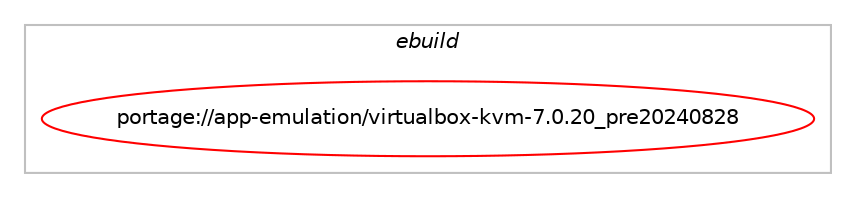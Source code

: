 digraph prolog {

# *************
# Graph options
# *************

newrank=true;
concentrate=true;
compound=true;
graph [rankdir=LR,fontname=Helvetica,fontsize=10,ranksep=1.5];#, ranksep=2.5, nodesep=0.2];
edge  [arrowhead=vee];
node  [fontname=Helvetica,fontsize=10];

# **********
# The ebuild
# **********

subgraph cluster_leftcol {
color=gray;
label=<<i>ebuild</i>>;
id [label="portage://app-emulation/virtualbox-kvm-7.0.20_pre20240828", color=red, width=4, href="../app-emulation/virtualbox-kvm-7.0.20_pre20240828.svg"];
}

# ****************
# The dependencies
# ****************

subgraph cluster_midcol {
color=gray;
label=<<i>dependencies</i>>;
subgraph cluster_compile {
fillcolor="#eeeeee";
style=filled;
label=<<i>compile</i>>;
# *** BEGIN UNKNOWN DEPENDENCY TYPE (TODO) ***
# id -> equal(use_conditional_group(positive,alsa,portage://app-emulation/virtualbox-kvm-7.0.20_pre20240828,[package_dependency(portage://app-emulation/virtualbox-kvm-7.0.20_pre20240828,install,no,media-libs,alsa-lib,greaterequal,[1.0.13,,,1.0.13],[],[])]))
# *** END UNKNOWN DEPENDENCY TYPE (TODO) ***

# *** BEGIN UNKNOWN DEPENDENCY TYPE (TODO) ***
# id -> equal(use_conditional_group(positive,dbus,portage://app-emulation/virtualbox-kvm-7.0.20_pre20240828,[package_dependency(portage://app-emulation/virtualbox-kvm-7.0.20_pre20240828,install,no,sys-apps,dbus,none,[,,],[],[])]))
# *** END UNKNOWN DEPENDENCY TYPE (TODO) ***

# *** BEGIN UNKNOWN DEPENDENCY TYPE (TODO) ***
# id -> equal(use_conditional_group(positive,gui,portage://app-emulation/virtualbox-kvm-7.0.20_pre20240828,[package_dependency(portage://app-emulation/virtualbox-kvm-7.0.20_pre20240828,install,no,dev-qt,qtcore,none,[,,],[slot(5)],[]),package_dependency(portage://app-emulation/virtualbox-kvm-7.0.20_pre20240828,install,no,dev-qt,qtdbus,none,[,,],[slot(5)],[]),package_dependency(portage://app-emulation/virtualbox-kvm-7.0.20_pre20240828,install,no,dev-qt,qtgui,none,[,,],[slot(5)],[]),package_dependency(portage://app-emulation/virtualbox-kvm-7.0.20_pre20240828,install,no,dev-qt,qthelp,none,[,,],[slot(5)],[]),package_dependency(portage://app-emulation/virtualbox-kvm-7.0.20_pre20240828,install,no,dev-qt,qtprintsupport,none,[,,],[slot(5)],[]),package_dependency(portage://app-emulation/virtualbox-kvm-7.0.20_pre20240828,install,no,dev-qt,qtwidgets,none,[,,],[slot(5)],[]),package_dependency(portage://app-emulation/virtualbox-kvm-7.0.20_pre20240828,install,no,dev-qt,qtx11extras,none,[,,],[slot(5)],[]),package_dependency(portage://app-emulation/virtualbox-kvm-7.0.20_pre20240828,install,no,dev-qt,qtxml,none,[,,],[slot(5)],[]),package_dependency(portage://app-emulation/virtualbox-kvm-7.0.20_pre20240828,install,no,x11-libs,libX11,none,[,,],[],[]),package_dependency(portage://app-emulation/virtualbox-kvm-7.0.20_pre20240828,install,no,x11-libs,libXt,none,[,,],[],[]),use_conditional_group(positive,opengl,portage://app-emulation/virtualbox-kvm-7.0.20_pre20240828,[package_dependency(portage://app-emulation/virtualbox-kvm-7.0.20_pre20240828,install,no,dev-qt,qtopengl,none,[,,],[slot(5)],[])])]))
# *** END UNKNOWN DEPENDENCY TYPE (TODO) ***

# *** BEGIN UNKNOWN DEPENDENCY TYPE (TODO) ***
# id -> equal(use_conditional_group(positive,gui,portage://app-emulation/virtualbox-kvm-7.0.20_pre20240828,[package_dependency(portage://app-emulation/virtualbox-kvm-7.0.20_pre20240828,install,no,x11-base,xorg-proto,none,[,,],[],[]),package_dependency(portage://app-emulation/virtualbox-kvm-7.0.20_pre20240828,install,no,x11-libs,libxcb,none,[,,],any_same_slot,[]),package_dependency(portage://app-emulation/virtualbox-kvm-7.0.20_pre20240828,install,no,x11-libs,libXcursor,none,[,,],[],[]),package_dependency(portage://app-emulation/virtualbox-kvm-7.0.20_pre20240828,install,no,x11-libs,libXext,none,[,,],[],[]),package_dependency(portage://app-emulation/virtualbox-kvm-7.0.20_pre20240828,install,no,x11-libs,libXinerama,none,[,,],[],[]),package_dependency(portage://app-emulation/virtualbox-kvm-7.0.20_pre20240828,install,no,x11-libs,libXmu,none,[,,],[],[]),package_dependency(portage://app-emulation/virtualbox-kvm-7.0.20_pre20240828,install,no,x11-libs,libXrandr,none,[,,],[],[])]))
# *** END UNKNOWN DEPENDENCY TYPE (TODO) ***

# *** BEGIN UNKNOWN DEPENDENCY TYPE (TODO) ***
# id -> equal(use_conditional_group(positive,java,portage://app-emulation/virtualbox-kvm-7.0.20_pre20240828,[package_dependency(portage://app-emulation/virtualbox-kvm-7.0.20_pre20240828,install,no,dev-java,java-config,greaterequal,[2.2.0,,-r3,2.2.0-r3],[],[])]))
# *** END UNKNOWN DEPENDENCY TYPE (TODO) ***

# *** BEGIN UNKNOWN DEPENDENCY TYPE (TODO) ***
# id -> equal(use_conditional_group(positive,java,portage://app-emulation/virtualbox-kvm-7.0.20_pre20240828,[package_dependency(portage://app-emulation/virtualbox-kvm-7.0.20_pre20240828,install,no,virtual,jdk,none,[,,],[slot(1.8)],[])]))
# *** END UNKNOWN DEPENDENCY TYPE (TODO) ***

# *** BEGIN UNKNOWN DEPENDENCY TYPE (TODO) ***
# id -> equal(use_conditional_group(positive,lvm,portage://app-emulation/virtualbox-kvm-7.0.20_pre20240828,[package_dependency(portage://app-emulation/virtualbox-kvm-7.0.20_pre20240828,install,no,sys-fs,lvm2,none,[,,],[],[])]))
# *** END UNKNOWN DEPENDENCY TYPE (TODO) ***

# *** BEGIN UNKNOWN DEPENDENCY TYPE (TODO) ***
# id -> equal(use_conditional_group(positive,opengl,portage://app-emulation/virtualbox-kvm-7.0.20_pre20240828,[package_dependency(portage://app-emulation/virtualbox-kvm-7.0.20_pre20240828,install,no,media-libs,libglvnd,none,[,,],[],[use(enable(X),none)]),package_dependency(portage://app-emulation/virtualbox-kvm-7.0.20_pre20240828,install,no,media-libs,vulkan-loader,none,[,,],[],[]),package_dependency(portage://app-emulation/virtualbox-kvm-7.0.20_pre20240828,install,no,x11-libs,libX11,none,[,,],[],[]),package_dependency(portage://app-emulation/virtualbox-kvm-7.0.20_pre20240828,install,no,x11-libs,libXt,none,[,,],[],[])]))
# *** END UNKNOWN DEPENDENCY TYPE (TODO) ***

# *** BEGIN UNKNOWN DEPENDENCY TYPE (TODO) ***
# id -> equal(use_conditional_group(positive,opengl,portage://app-emulation/virtualbox-kvm-7.0.20_pre20240828,[package_dependency(portage://app-emulation/virtualbox-kvm-7.0.20_pre20240828,install,no,x11-base,xorg-proto,none,[,,],[],[]),package_dependency(portage://app-emulation/virtualbox-kvm-7.0.20_pre20240828,install,no,x11-libs,libXcursor,none,[,,],[],[]),package_dependency(portage://app-emulation/virtualbox-kvm-7.0.20_pre20240828,install,no,x11-libs,libXinerama,none,[,,],[],[]),package_dependency(portage://app-emulation/virtualbox-kvm-7.0.20_pre20240828,install,no,x11-libs,libXmu,none,[,,],[],[]),package_dependency(portage://app-emulation/virtualbox-kvm-7.0.20_pre20240828,install,no,x11-libs,libXrandr,none,[,,],[],[]),package_dependency(portage://app-emulation/virtualbox-kvm-7.0.20_pre20240828,install,no,virtual,glu,none,[,,],[],[])]))
# *** END UNKNOWN DEPENDENCY TYPE (TODO) ***

# *** BEGIN UNKNOWN DEPENDENCY TYPE (TODO) ***
# id -> equal(use_conditional_group(positive,pam,portage://app-emulation/virtualbox-kvm-7.0.20_pre20240828,[package_dependency(portage://app-emulation/virtualbox-kvm-7.0.20_pre20240828,install,no,sys-libs,pam,none,[,,],[],[])]))
# *** END UNKNOWN DEPENDENCY TYPE (TODO) ***

# *** BEGIN UNKNOWN DEPENDENCY TYPE (TODO) ***
# id -> equal(use_conditional_group(positive,pulseaudio,portage://app-emulation/virtualbox-kvm-7.0.20_pre20240828,[package_dependency(portage://app-emulation/virtualbox-kvm-7.0.20_pre20240828,install,no,media-libs,libpulse,none,[,,],[],[])]))
# *** END UNKNOWN DEPENDENCY TYPE (TODO) ***

# *** BEGIN UNKNOWN DEPENDENCY TYPE (TODO) ***
# id -> equal(use_conditional_group(positive,python,portage://app-emulation/virtualbox-kvm-7.0.20_pre20240828,[use_conditional_group(positive,python_single_target_python3_10,portage://app-emulation/virtualbox-kvm-7.0.20_pre20240828,[package_dependency(portage://app-emulation/virtualbox-kvm-7.0.20_pre20240828,install,no,dev-lang,python,none,[,,],[slot(3.10)],[])]),use_conditional_group(positive,python_single_target_python3_11,portage://app-emulation/virtualbox-kvm-7.0.20_pre20240828,[package_dependency(portage://app-emulation/virtualbox-kvm-7.0.20_pre20240828,install,no,dev-lang,python,none,[,,],[slot(3.11)],[])])]))
# *** END UNKNOWN DEPENDENCY TYPE (TODO) ***

# *** BEGIN UNKNOWN DEPENDENCY TYPE (TODO) ***
# id -> equal(use_conditional_group(positive,sdl,portage://app-emulation/virtualbox-kvm-7.0.20_pre20240828,[package_dependency(portage://app-emulation/virtualbox-kvm-7.0.20_pre20240828,install,no,media-libs,libsdl2,none,[,,],[],[use(enable(X),none),use(enable(video),none)]),package_dependency(portage://app-emulation/virtualbox-kvm-7.0.20_pre20240828,install,no,x11-libs,libX11,none,[,,],[],[]),package_dependency(portage://app-emulation/virtualbox-kvm-7.0.20_pre20240828,install,no,x11-libs,libXcursor,none,[,,],[],[]),package_dependency(portage://app-emulation/virtualbox-kvm-7.0.20_pre20240828,install,no,x11-libs,libXt,none,[,,],[],[])]))
# *** END UNKNOWN DEPENDENCY TYPE (TODO) ***

# *** BEGIN UNKNOWN DEPENDENCY TYPE (TODO) ***
# id -> equal(use_conditional_group(positive,sdl,portage://app-emulation/virtualbox-kvm-7.0.20_pre20240828,[package_dependency(portage://app-emulation/virtualbox-kvm-7.0.20_pre20240828,install,no,x11-libs,libXinerama,none,[,,],[],[])]))
# *** END UNKNOWN DEPENDENCY TYPE (TODO) ***

# *** BEGIN UNKNOWN DEPENDENCY TYPE (TODO) ***
# id -> equal(use_conditional_group(positive,udev,portage://app-emulation/virtualbox-kvm-7.0.20_pre20240828,[package_dependency(portage://app-emulation/virtualbox-kvm-7.0.20_pre20240828,install,no,virtual,udev,greaterequal,[171,,,171],[],[])]))
# *** END UNKNOWN DEPENDENCY TYPE (TODO) ***

# *** BEGIN UNKNOWN DEPENDENCY TYPE (TODO) ***
# id -> equal(use_conditional_group(positive,vboxwebsrv,portage://app-emulation/virtualbox-kvm-7.0.20_pre20240828,[package_dependency(portage://app-emulation/virtualbox-kvm-7.0.20_pre20240828,install,no,net-libs,gsoap,none,[,,],[],[use(disable(gnutls),negative),use(optenable(debug),none)])]))
# *** END UNKNOWN DEPENDENCY TYPE (TODO) ***

# *** BEGIN UNKNOWN DEPENDENCY TYPE (TODO) ***
# id -> equal(use_conditional_group(positive,vde,portage://app-emulation/virtualbox-kvm-7.0.20_pre20240828,[package_dependency(portage://app-emulation/virtualbox-kvm-7.0.20_pre20240828,install,no,net-misc,vde,none,[,,],[],[])]))
# *** END UNKNOWN DEPENDENCY TYPE (TODO) ***

# *** BEGIN UNKNOWN DEPENDENCY TYPE (TODO) ***
# id -> equal(use_conditional_group(positive,vnc,portage://app-emulation/virtualbox-kvm-7.0.20_pre20240828,[package_dependency(portage://app-emulation/virtualbox-kvm-7.0.20_pre20240828,install,no,net-libs,libvncserver,greaterequal,[0.9.9,,,0.9.9],[],[])]))
# *** END UNKNOWN DEPENDENCY TYPE (TODO) ***

# *** BEGIN UNKNOWN DEPENDENCY TYPE (TODO) ***
# id -> equal(package_dependency(portage://app-emulation/virtualbox-kvm-7.0.20_pre20240828,install,no,acct-group,vboxusers,none,[,,],[],[]))
# *** END UNKNOWN DEPENDENCY TYPE (TODO) ***

# *** BEGIN UNKNOWN DEPENDENCY TYPE (TODO) ***
# id -> equal(package_dependency(portage://app-emulation/virtualbox-kvm-7.0.20_pre20240828,install,no,dev-libs,libtpms,none,[,,],[],[]))
# *** END UNKNOWN DEPENDENCY TYPE (TODO) ***

# *** BEGIN UNKNOWN DEPENDENCY TYPE (TODO) ***
# id -> equal(package_dependency(portage://app-emulation/virtualbox-kvm-7.0.20_pre20240828,install,no,dev-libs,libxml2,none,[,,],[],[]))
# *** END UNKNOWN DEPENDENCY TYPE (TODO) ***

# *** BEGIN UNKNOWN DEPENDENCY TYPE (TODO) ***
# id -> equal(package_dependency(portage://app-emulation/virtualbox-kvm-7.0.20_pre20240828,install,no,dev-libs,libxslt,greaterequal,[1.1.19,,,1.1.19],[],[]))
# *** END UNKNOWN DEPENDENCY TYPE (TODO) ***

# *** BEGIN UNKNOWN DEPENDENCY TYPE (TODO) ***
# id -> equal(package_dependency(portage://app-emulation/virtualbox-kvm-7.0.20_pre20240828,install,no,dev-libs,openssl,none,[,,],[slot(0),equal],[]))
# *** END UNKNOWN DEPENDENCY TYPE (TODO) ***

# *** BEGIN UNKNOWN DEPENDENCY TYPE (TODO) ***
# id -> equal(package_dependency(portage://app-emulation/virtualbox-kvm-7.0.20_pre20240828,install,no,media-libs,libpng,none,[,,],[slot(0),equal],[]))
# *** END UNKNOWN DEPENDENCY TYPE (TODO) ***

# *** BEGIN UNKNOWN DEPENDENCY TYPE (TODO) ***
# id -> equal(package_dependency(portage://app-emulation/virtualbox-kvm-7.0.20_pre20240828,install,no,media-libs,libvpx,none,[,,],[slot(0),equal],[]))
# *** END UNKNOWN DEPENDENCY TYPE (TODO) ***

# *** BEGIN UNKNOWN DEPENDENCY TYPE (TODO) ***
# id -> equal(package_dependency(portage://app-emulation/virtualbox-kvm-7.0.20_pre20240828,install,no,net-misc,curl,none,[,,],[],[]))
# *** END UNKNOWN DEPENDENCY TYPE (TODO) ***

# *** BEGIN UNKNOWN DEPENDENCY TYPE (TODO) ***
# id -> equal(package_dependency(portage://app-emulation/virtualbox-kvm-7.0.20_pre20240828,install,no,sys-libs,zlib,none,[,,],[],[]))
# *** END UNKNOWN DEPENDENCY TYPE (TODO) ***

# *** BEGIN UNKNOWN DEPENDENCY TYPE (TODO) ***
# id -> equal(package_dependency(portage://app-emulation/virtualbox-kvm-7.0.20_pre20240828,install,no,virtual,libcrypt,none,[,,],any_same_slot,[]))
# *** END UNKNOWN DEPENDENCY TYPE (TODO) ***

}
subgraph cluster_compileandrun {
fillcolor="#eeeeee";
style=filled;
label=<<i>compile and run</i>>;
}
subgraph cluster_run {
fillcolor="#eeeeee";
style=filled;
label=<<i>run</i>>;
# *** BEGIN UNKNOWN DEPENDENCY TYPE (TODO) ***
# id -> equal(use_conditional_group(positive,dbus,portage://app-emulation/virtualbox-kvm-7.0.20_pre20240828,[package_dependency(portage://app-emulation/virtualbox-kvm-7.0.20_pre20240828,run,no,sys-apps,dbus,none,[,,],[],[])]))
# *** END UNKNOWN DEPENDENCY TYPE (TODO) ***

# *** BEGIN UNKNOWN DEPENDENCY TYPE (TODO) ***
# id -> equal(use_conditional_group(positive,gui,portage://app-emulation/virtualbox-kvm-7.0.20_pre20240828,[package_dependency(portage://app-emulation/virtualbox-kvm-7.0.20_pre20240828,run,no,dev-qt,qtcore,none,[,,],[slot(5)],[]),package_dependency(portage://app-emulation/virtualbox-kvm-7.0.20_pre20240828,run,no,dev-qt,qtdbus,none,[,,],[slot(5)],[]),package_dependency(portage://app-emulation/virtualbox-kvm-7.0.20_pre20240828,run,no,dev-qt,qtgui,none,[,,],[slot(5)],[]),package_dependency(portage://app-emulation/virtualbox-kvm-7.0.20_pre20240828,run,no,dev-qt,qthelp,none,[,,],[slot(5)],[]),package_dependency(portage://app-emulation/virtualbox-kvm-7.0.20_pre20240828,run,no,dev-qt,qtprintsupport,none,[,,],[slot(5)],[]),package_dependency(portage://app-emulation/virtualbox-kvm-7.0.20_pre20240828,run,no,dev-qt,qtwidgets,none,[,,],[slot(5)],[]),package_dependency(portage://app-emulation/virtualbox-kvm-7.0.20_pre20240828,run,no,dev-qt,qtx11extras,none,[,,],[slot(5)],[]),package_dependency(portage://app-emulation/virtualbox-kvm-7.0.20_pre20240828,run,no,dev-qt,qtxml,none,[,,],[slot(5)],[]),package_dependency(portage://app-emulation/virtualbox-kvm-7.0.20_pre20240828,run,no,x11-libs,libX11,none,[,,],[],[]),package_dependency(portage://app-emulation/virtualbox-kvm-7.0.20_pre20240828,run,no,x11-libs,libXt,none,[,,],[],[]),use_conditional_group(positive,opengl,portage://app-emulation/virtualbox-kvm-7.0.20_pre20240828,[package_dependency(portage://app-emulation/virtualbox-kvm-7.0.20_pre20240828,run,no,dev-qt,qtopengl,none,[,,],[slot(5)],[])])]))
# *** END UNKNOWN DEPENDENCY TYPE (TODO) ***

# *** BEGIN UNKNOWN DEPENDENCY TYPE (TODO) ***
# id -> equal(use_conditional_group(positive,gui,portage://app-emulation/virtualbox-kvm-7.0.20_pre20240828,[package_dependency(portage://app-emulation/virtualbox-kvm-7.0.20_pre20240828,run,no,x11-libs,libxcb,none,[,,],any_same_slot,[])]))
# *** END UNKNOWN DEPENDENCY TYPE (TODO) ***

# *** BEGIN UNKNOWN DEPENDENCY TYPE (TODO) ***
# id -> equal(use_conditional_group(positive,java,portage://app-emulation/virtualbox-kvm-7.0.20_pre20240828,[package_dependency(portage://app-emulation/virtualbox-kvm-7.0.20_pre20240828,run,no,dev-java,java-config,greaterequal,[2.2.0,,-r3,2.2.0-r3],[],[])]))
# *** END UNKNOWN DEPENDENCY TYPE (TODO) ***

# *** BEGIN UNKNOWN DEPENDENCY TYPE (TODO) ***
# id -> equal(use_conditional_group(positive,java,portage://app-emulation/virtualbox-kvm-7.0.20_pre20240828,[package_dependency(portage://app-emulation/virtualbox-kvm-7.0.20_pre20240828,run,no,virtual,jre,none,[,,],[slot(1.8)],[])]))
# *** END UNKNOWN DEPENDENCY TYPE (TODO) ***

# *** BEGIN UNKNOWN DEPENDENCY TYPE (TODO) ***
# id -> equal(use_conditional_group(positive,lvm,portage://app-emulation/virtualbox-kvm-7.0.20_pre20240828,[package_dependency(portage://app-emulation/virtualbox-kvm-7.0.20_pre20240828,run,no,sys-fs,lvm2,none,[,,],[],[])]))
# *** END UNKNOWN DEPENDENCY TYPE (TODO) ***

# *** BEGIN UNKNOWN DEPENDENCY TYPE (TODO) ***
# id -> equal(use_conditional_group(positive,opengl,portage://app-emulation/virtualbox-kvm-7.0.20_pre20240828,[package_dependency(portage://app-emulation/virtualbox-kvm-7.0.20_pre20240828,run,no,media-libs,libglvnd,none,[,,],[],[use(enable(X),none)]),package_dependency(portage://app-emulation/virtualbox-kvm-7.0.20_pre20240828,run,no,media-libs,vulkan-loader,none,[,,],[],[]),package_dependency(portage://app-emulation/virtualbox-kvm-7.0.20_pre20240828,run,no,x11-libs,libX11,none,[,,],[],[]),package_dependency(portage://app-emulation/virtualbox-kvm-7.0.20_pre20240828,run,no,x11-libs,libXt,none,[,,],[],[])]))
# *** END UNKNOWN DEPENDENCY TYPE (TODO) ***

# *** BEGIN UNKNOWN DEPENDENCY TYPE (TODO) ***
# id -> equal(use_conditional_group(positive,pam,portage://app-emulation/virtualbox-kvm-7.0.20_pre20240828,[package_dependency(portage://app-emulation/virtualbox-kvm-7.0.20_pre20240828,run,no,sys-libs,pam,none,[,,],[],[])]))
# *** END UNKNOWN DEPENDENCY TYPE (TODO) ***

# *** BEGIN UNKNOWN DEPENDENCY TYPE (TODO) ***
# id -> equal(use_conditional_group(positive,python,portage://app-emulation/virtualbox-kvm-7.0.20_pre20240828,[use_conditional_group(positive,python_single_target_python3_10,portage://app-emulation/virtualbox-kvm-7.0.20_pre20240828,[package_dependency(portage://app-emulation/virtualbox-kvm-7.0.20_pre20240828,run,no,dev-lang,python,none,[,,],[slot(3.10)],[])]),use_conditional_group(positive,python_single_target_python3_11,portage://app-emulation/virtualbox-kvm-7.0.20_pre20240828,[package_dependency(portage://app-emulation/virtualbox-kvm-7.0.20_pre20240828,run,no,dev-lang,python,none,[,,],[slot(3.11)],[])])]))
# *** END UNKNOWN DEPENDENCY TYPE (TODO) ***

# *** BEGIN UNKNOWN DEPENDENCY TYPE (TODO) ***
# id -> equal(use_conditional_group(positive,sdl,portage://app-emulation/virtualbox-kvm-7.0.20_pre20240828,[package_dependency(portage://app-emulation/virtualbox-kvm-7.0.20_pre20240828,run,no,media-libs,libsdl2,none,[,,],[],[use(enable(X),none),use(enable(video),none)]),package_dependency(portage://app-emulation/virtualbox-kvm-7.0.20_pre20240828,run,no,x11-libs,libX11,none,[,,],[],[]),package_dependency(portage://app-emulation/virtualbox-kvm-7.0.20_pre20240828,run,no,x11-libs,libXcursor,none,[,,],[],[]),package_dependency(portage://app-emulation/virtualbox-kvm-7.0.20_pre20240828,run,no,x11-libs,libXt,none,[,,],[],[])]))
# *** END UNKNOWN DEPENDENCY TYPE (TODO) ***

# *** BEGIN UNKNOWN DEPENDENCY TYPE (TODO) ***
# id -> equal(use_conditional_group(positive,vboxwebsrv,portage://app-emulation/virtualbox-kvm-7.0.20_pre20240828,[package_dependency(portage://app-emulation/virtualbox-kvm-7.0.20_pre20240828,run,no,net-libs,gsoap,none,[,,],[],[use(disable(gnutls),negative),use(optenable(debug),none)])]))
# *** END UNKNOWN DEPENDENCY TYPE (TODO) ***

# *** BEGIN UNKNOWN DEPENDENCY TYPE (TODO) ***
# id -> equal(use_conditional_group(positive,vde,portage://app-emulation/virtualbox-kvm-7.0.20_pre20240828,[package_dependency(portage://app-emulation/virtualbox-kvm-7.0.20_pre20240828,run,no,net-misc,vde,none,[,,],[],[])]))
# *** END UNKNOWN DEPENDENCY TYPE (TODO) ***

# *** BEGIN UNKNOWN DEPENDENCY TYPE (TODO) ***
# id -> equal(use_conditional_group(positive,vnc,portage://app-emulation/virtualbox-kvm-7.0.20_pre20240828,[package_dependency(portage://app-emulation/virtualbox-kvm-7.0.20_pre20240828,run,no,net-libs,libvncserver,greaterequal,[0.9.9,,,0.9.9],[],[])]))
# *** END UNKNOWN DEPENDENCY TYPE (TODO) ***

# *** BEGIN UNKNOWN DEPENDENCY TYPE (TODO) ***
# id -> equal(package_dependency(portage://app-emulation/virtualbox-kvm-7.0.20_pre20240828,run,no,acct-group,vboxusers,none,[,,],[],[]))
# *** END UNKNOWN DEPENDENCY TYPE (TODO) ***

# *** BEGIN UNKNOWN DEPENDENCY TYPE (TODO) ***
# id -> equal(package_dependency(portage://app-emulation/virtualbox-kvm-7.0.20_pre20240828,run,no,dev-libs,libtpms,none,[,,],[],[]))
# *** END UNKNOWN DEPENDENCY TYPE (TODO) ***

# *** BEGIN UNKNOWN DEPENDENCY TYPE (TODO) ***
# id -> equal(package_dependency(portage://app-emulation/virtualbox-kvm-7.0.20_pre20240828,run,no,dev-libs,libxml2,none,[,,],[],[]))
# *** END UNKNOWN DEPENDENCY TYPE (TODO) ***

# *** BEGIN UNKNOWN DEPENDENCY TYPE (TODO) ***
# id -> equal(package_dependency(portage://app-emulation/virtualbox-kvm-7.0.20_pre20240828,run,no,dev-libs,openssl,none,[,,],[slot(0),equal],[]))
# *** END UNKNOWN DEPENDENCY TYPE (TODO) ***

# *** BEGIN UNKNOWN DEPENDENCY TYPE (TODO) ***
# id -> equal(package_dependency(portage://app-emulation/virtualbox-kvm-7.0.20_pre20240828,run,no,media-libs,libpng,none,[,,],[slot(0),equal],[]))
# *** END UNKNOWN DEPENDENCY TYPE (TODO) ***

# *** BEGIN UNKNOWN DEPENDENCY TYPE (TODO) ***
# id -> equal(package_dependency(portage://app-emulation/virtualbox-kvm-7.0.20_pre20240828,run,no,media-libs,libvpx,none,[,,],[slot(0),equal],[]))
# *** END UNKNOWN DEPENDENCY TYPE (TODO) ***

# *** BEGIN UNKNOWN DEPENDENCY TYPE (TODO) ***
# id -> equal(package_dependency(portage://app-emulation/virtualbox-kvm-7.0.20_pre20240828,run,no,net-misc,curl,none,[,,],[],[]))
# *** END UNKNOWN DEPENDENCY TYPE (TODO) ***

# *** BEGIN UNKNOWN DEPENDENCY TYPE (TODO) ***
# id -> equal(package_dependency(portage://app-emulation/virtualbox-kvm-7.0.20_pre20240828,run,no,sys-libs,zlib,none,[,,],[],[]))
# *** END UNKNOWN DEPENDENCY TYPE (TODO) ***

# *** BEGIN UNKNOWN DEPENDENCY TYPE (TODO) ***
# id -> equal(package_dependency(portage://app-emulation/virtualbox-kvm-7.0.20_pre20240828,run,no,virtual,tmpfiles,none,[,,],[],[]))
# *** END UNKNOWN DEPENDENCY TYPE (TODO) ***

# *** BEGIN UNKNOWN DEPENDENCY TYPE (TODO) ***
# id -> equal(package_dependency(portage://app-emulation/virtualbox-kvm-7.0.20_pre20240828,run,weak,app-emulation,virtualbox,none,[,,],[],[]))
# *** END UNKNOWN DEPENDENCY TYPE (TODO) ***

}
}

# **************
# The candidates
# **************

subgraph cluster_choices {
rank=same;
color=gray;
label=<<i>candidates</i>>;

}

}
